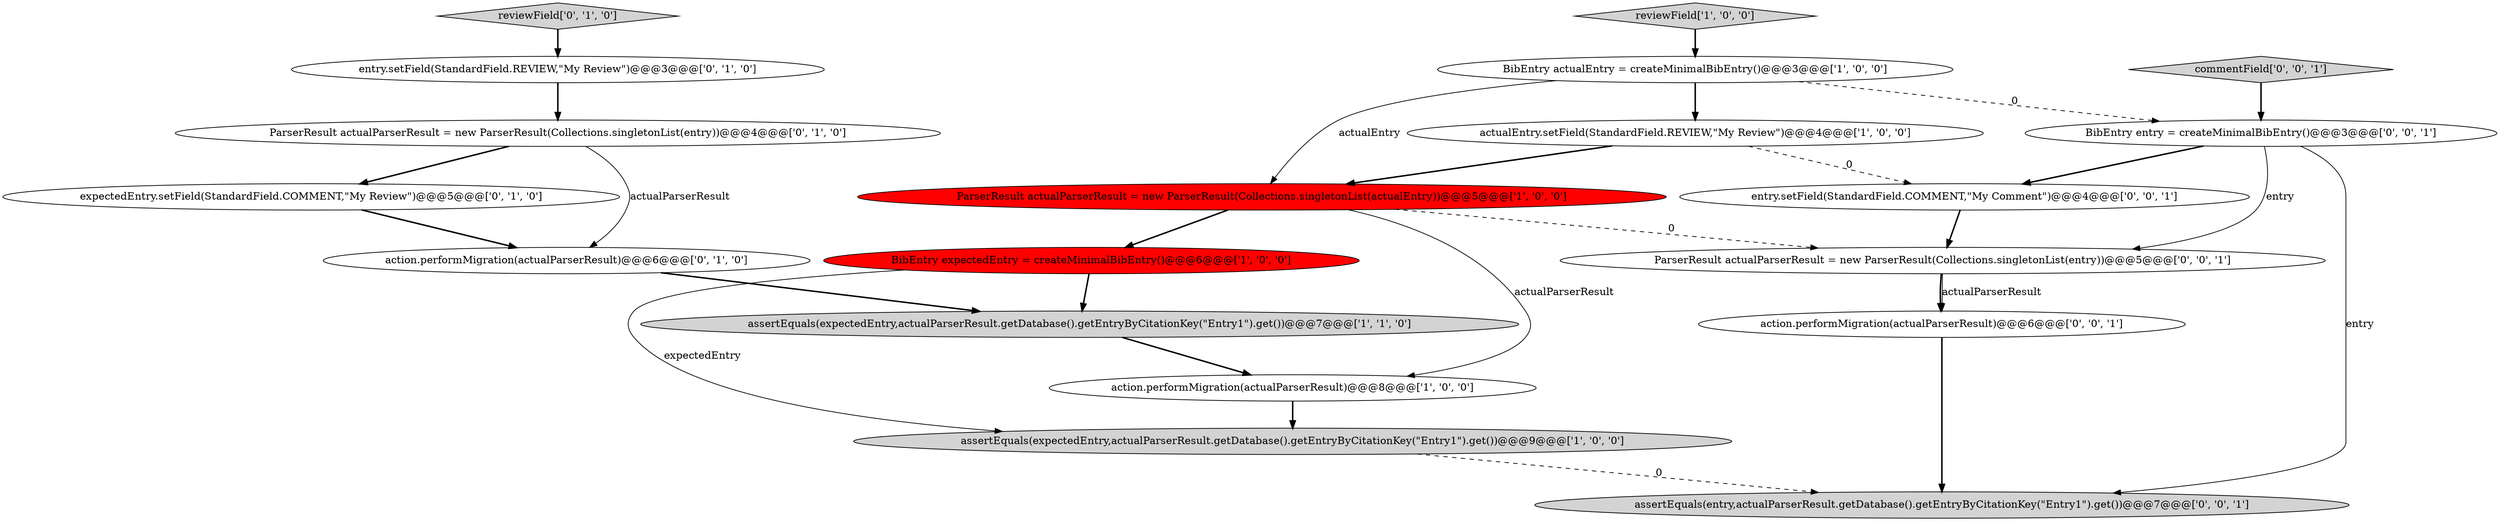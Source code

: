 digraph {
10 [style = filled, label = "ParserResult actualParserResult = new ParserResult(Collections.singletonList(entry))@@@4@@@['0', '1', '0']", fillcolor = white, shape = ellipse image = "AAA0AAABBB2BBB"];
3 [style = filled, label = "BibEntry expectedEntry = createMinimalBibEntry()@@@6@@@['1', '0', '0']", fillcolor = red, shape = ellipse image = "AAA1AAABBB1BBB"];
14 [style = filled, label = "commentField['0', '0', '1']", fillcolor = lightgray, shape = diamond image = "AAA0AAABBB3BBB"];
15 [style = filled, label = "assertEquals(entry,actualParserResult.getDatabase().getEntryByCitationKey(\"Entry1\").get())@@@7@@@['0', '0', '1']", fillcolor = lightgray, shape = ellipse image = "AAA0AAABBB3BBB"];
2 [style = filled, label = "ParserResult actualParserResult = new ParserResult(Collections.singletonList(actualEntry))@@@5@@@['1', '0', '0']", fillcolor = red, shape = ellipse image = "AAA1AAABBB1BBB"];
17 [style = filled, label = "BibEntry entry = createMinimalBibEntry()@@@3@@@['0', '0', '1']", fillcolor = white, shape = ellipse image = "AAA0AAABBB3BBB"];
11 [style = filled, label = "entry.setField(StandardField.REVIEW,\"My Review\")@@@3@@@['0', '1', '0']", fillcolor = white, shape = ellipse image = "AAA0AAABBB2BBB"];
7 [style = filled, label = "actualEntry.setField(StandardField.REVIEW,\"My Review\")@@@4@@@['1', '0', '0']", fillcolor = white, shape = ellipse image = "AAA0AAABBB1BBB"];
18 [style = filled, label = "action.performMigration(actualParserResult)@@@6@@@['0', '0', '1']", fillcolor = white, shape = ellipse image = "AAA0AAABBB3BBB"];
1 [style = filled, label = "reviewField['1', '0', '0']", fillcolor = lightgray, shape = diamond image = "AAA0AAABBB1BBB"];
8 [style = filled, label = "reviewField['0', '1', '0']", fillcolor = lightgray, shape = diamond image = "AAA0AAABBB2BBB"];
9 [style = filled, label = "action.performMigration(actualParserResult)@@@6@@@['0', '1', '0']", fillcolor = white, shape = ellipse image = "AAA0AAABBB2BBB"];
6 [style = filled, label = "assertEquals(expectedEntry,actualParserResult.getDatabase().getEntryByCitationKey(\"Entry1\").get())@@@9@@@['1', '0', '0']", fillcolor = lightgray, shape = ellipse image = "AAA0AAABBB1BBB"];
0 [style = filled, label = "BibEntry actualEntry = createMinimalBibEntry()@@@3@@@['1', '0', '0']", fillcolor = white, shape = ellipse image = "AAA0AAABBB1BBB"];
12 [style = filled, label = "expectedEntry.setField(StandardField.COMMENT,\"My Review\")@@@5@@@['0', '1', '0']", fillcolor = white, shape = ellipse image = "AAA0AAABBB2BBB"];
5 [style = filled, label = "action.performMigration(actualParserResult)@@@8@@@['1', '0', '0']", fillcolor = white, shape = ellipse image = "AAA0AAABBB1BBB"];
4 [style = filled, label = "assertEquals(expectedEntry,actualParserResult.getDatabase().getEntryByCitationKey(\"Entry1\").get())@@@7@@@['1', '1', '0']", fillcolor = lightgray, shape = ellipse image = "AAA0AAABBB1BBB"];
13 [style = filled, label = "entry.setField(StandardField.COMMENT,\"My Comment\")@@@4@@@['0', '0', '1']", fillcolor = white, shape = ellipse image = "AAA0AAABBB3BBB"];
16 [style = filled, label = "ParserResult actualParserResult = new ParserResult(Collections.singletonList(entry))@@@5@@@['0', '0', '1']", fillcolor = white, shape = ellipse image = "AAA0AAABBB3BBB"];
16->18 [style = bold, label=""];
2->5 [style = solid, label="actualParserResult"];
9->4 [style = bold, label=""];
2->3 [style = bold, label=""];
18->15 [style = bold, label=""];
14->17 [style = bold, label=""];
1->0 [style = bold, label=""];
12->9 [style = bold, label=""];
0->17 [style = dashed, label="0"];
3->4 [style = bold, label=""];
13->16 [style = bold, label=""];
0->7 [style = bold, label=""];
17->16 [style = solid, label="entry"];
5->6 [style = bold, label=""];
6->15 [style = dashed, label="0"];
11->10 [style = bold, label=""];
7->2 [style = bold, label=""];
10->12 [style = bold, label=""];
2->16 [style = dashed, label="0"];
7->13 [style = dashed, label="0"];
17->13 [style = bold, label=""];
16->18 [style = solid, label="actualParserResult"];
3->6 [style = solid, label="expectedEntry"];
8->11 [style = bold, label=""];
10->9 [style = solid, label="actualParserResult"];
4->5 [style = bold, label=""];
17->15 [style = solid, label="entry"];
0->2 [style = solid, label="actualEntry"];
}
